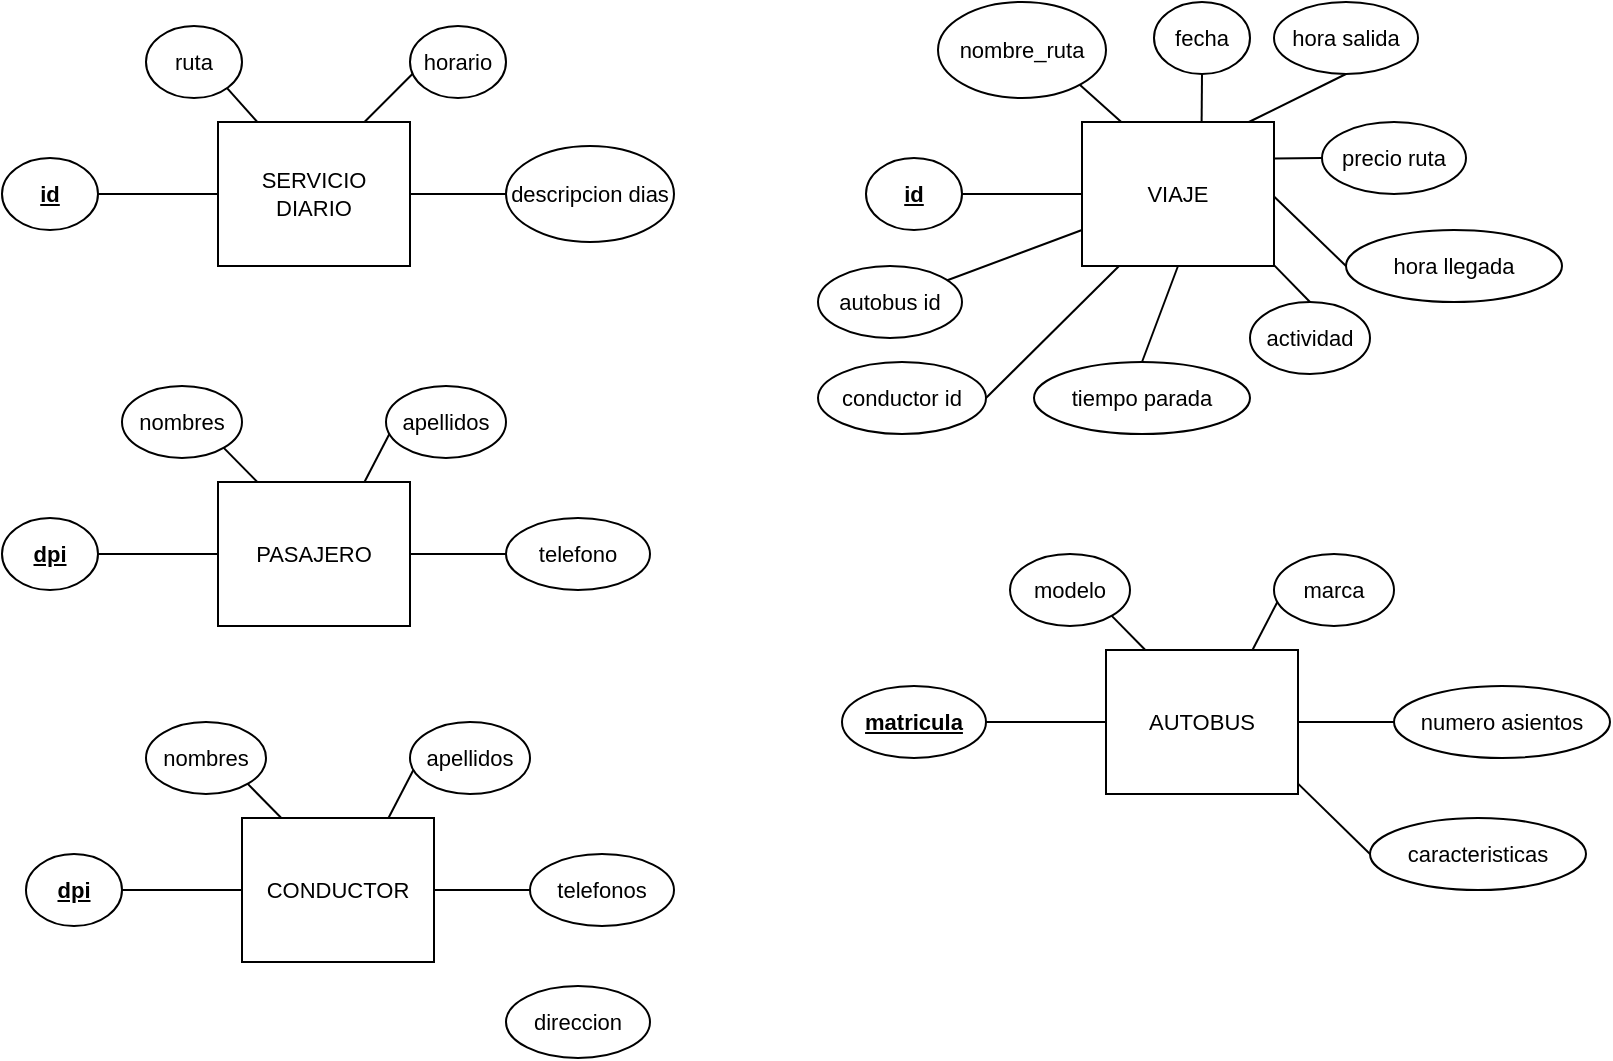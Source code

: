 <mxfile version="13.6.1" type="github"><diagram id="iN9wwvo-WG9wySaBYHC-" name="Page-1"><mxGraphModel dx="868" dy="437" grid="1" gridSize="10" guides="1" tooltips="1" connect="1" arrows="1" fold="1" page="1" pageScale="1" pageWidth="850" pageHeight="1100" math="0" shadow="0"><root><mxCell id="0"/><mxCell id="1" parent="0"/><UserObject label="SERVICIO DIARIO" lucidchartObjectId="_yzkTd_~d1y4" id="O4cB20x8K_z-3qVqQO05-1"><mxCell style="html=1;whiteSpace=wrap;;fontSize=11;fontColor=#000000;align=center;spacing=3;strokeOpacity=100;fillOpacity=100;fillColor=#ffffff;" vertex="1" zOrder="1" parent="1"><mxGeometry x="180" y="108" width="96" height="72" as="geometry"/></mxCell></UserObject><UserObject label="id" lucidchartObjectId="AzzkaiRph.cE" id="O4cB20x8K_z-3qVqQO05-2"><mxCell style="html=1;whiteSpace=wrap;ellipse;fontSize=11;fontColor=#000000;fontStyle=5;align=center;spacing=3;strokeOpacity=100;fillOpacity=100;fillColor=#ffffff;" vertex="1" zOrder="2" parent="1"><mxGeometry x="72" y="126" width="48" height="36" as="geometry"/></mxCell></UserObject><UserObject label="" lucidchartObjectId="LAzk-5qTxtVx" id="O4cB20x8K_z-3qVqQO05-3"><mxCell style="html=1;jettySize=18;fontSize=11;strokeOpacity=100;rounded=0;startArrow=none;;endArrow=none;;exitX=1.013;exitY=0.5;exitPerimeter=1;entryX=-0.006;entryY=0.5;entryPerimeter=1;" edge="1" parent="1" source="O4cB20x8K_z-3qVqQO05-2" target="O4cB20x8K_z-3qVqQO05-1"><mxGeometry width="100" height="100" relative="1" as="geometry"><Array as="points"/></mxGeometry></mxCell></UserObject><UserObject label="ruta" lucidchartObjectId="sBzk39N2x8d2" id="O4cB20x8K_z-3qVqQO05-4"><mxCell style="html=1;whiteSpace=wrap;ellipse;fontSize=11;fontColor=#000000;align=center;spacing=3;strokeOpacity=100;fillOpacity=100;fillColor=#ffffff;" vertex="1" zOrder="4" parent="1"><mxGeometry x="144" y="60" width="48" height="36" as="geometry"/></mxCell></UserObject><UserObject label="horario" lucidchartObjectId="MBzkLakTdcYQ" id="O4cB20x8K_z-3qVqQO05-5"><mxCell style="html=1;whiteSpace=wrap;ellipse;fontSize=11;fontColor=#000000;align=center;spacing=3;strokeOpacity=100;fillOpacity=100;fillColor=#ffffff;" vertex="1" zOrder="5" parent="1"><mxGeometry x="276" y="60" width="48" height="36" as="geometry"/></mxCell></UserObject><UserObject label="descripcion dias" lucidchartObjectId="MBzkOhDAbWvT" id="O4cB20x8K_z-3qVqQO05-6"><mxCell style="html=1;whiteSpace=wrap;ellipse;fontSize=11;fontColor=#000000;align=center;spacing=3;strokeOpacity=100;fillOpacity=100;fillColor=#ffffff;" vertex="1" zOrder="6" parent="1"><mxGeometry x="324" y="120" width="84" height="48" as="geometry"/></mxCell></UserObject><UserObject label="" lucidchartObjectId="gDzkcuX1tvX_" id="O4cB20x8K_z-3qVqQO05-7"><mxCell style="html=1;jettySize=18;fontSize=11;strokeOpacity=100;rounded=0;startArrow=none;;endArrow=none;;exitX=-0.007;exitY=0.5;exitPerimeter=1;entryX=1.006;entryY=0.5;entryPerimeter=1;" edge="1" parent="1" source="O4cB20x8K_z-3qVqQO05-6" target="O4cB20x8K_z-3qVqQO05-1"><mxGeometry width="100" height="100" relative="1" as="geometry"><Array as="points"/></mxGeometry></mxCell></UserObject><UserObject label="" lucidchartObjectId="ODzkPrhKBSka" id="O4cB20x8K_z-3qVqQO05-8"><mxCell style="html=1;jettySize=18;fontSize=11;strokeOpacity=100;rounded=0;startArrow=none;;endArrow=none;;exitX=0.852;exitY=0.874;exitPerimeter=1;entryX=0.2;entryY=-0.008;entryPerimeter=1;" edge="1" parent="1" source="O4cB20x8K_z-3qVqQO05-4" target="O4cB20x8K_z-3qVqQO05-1"><mxGeometry width="100" height="100" relative="1" as="geometry"><Array as="points"/></mxGeometry></mxCell></UserObject><UserObject label="" lucidchartObjectId="xFzkfUAQqeAK" id="O4cB20x8K_z-3qVqQO05-9"><mxCell style="html=1;jettySize=18;fontSize=11;strokeOpacity=100;rounded=0;startArrow=none;;endArrow=none;;exitX=0.767;exitY=-0.008;exitPerimeter=1;entryX=0.017;entryY=0.672;entryPerimeter=1;" edge="1" parent="1" source="O4cB20x8K_z-3qVqQO05-1" target="O4cB20x8K_z-3qVqQO05-5"><mxGeometry width="100" height="100" relative="1" as="geometry"><Array as="points"/></mxGeometry></mxCell></UserObject><UserObject label="VIAJE" lucidchartObjectId="UFzkvfd.UVmC" id="O4cB20x8K_z-3qVqQO05-10"><mxCell style="html=1;whiteSpace=wrap;;fontSize=11;fontColor=#000000;align=center;spacing=3;strokeOpacity=100;fillOpacity=100;fillColor=#ffffff;" vertex="1" zOrder="11" parent="1"><mxGeometry x="612" y="108" width="96" height="72" as="geometry"/></mxCell></UserObject><UserObject label="id" lucidchartObjectId="UFzkQxY5z4_Q" id="O4cB20x8K_z-3qVqQO05-11"><mxCell style="html=1;whiteSpace=wrap;ellipse;fontSize=11;fontColor=#000000;fontStyle=5;align=center;spacing=3;strokeOpacity=100;fillOpacity=100;fillColor=#ffffff;" vertex="1" zOrder="12" parent="1"><mxGeometry x="504" y="126" width="48" height="36" as="geometry"/></mxCell></UserObject><UserObject label="" lucidchartObjectId="VFzk-vXjw~8A" id="O4cB20x8K_z-3qVqQO05-12"><mxCell style="html=1;jettySize=18;fontSize=11;strokeOpacity=100;rounded=0;startArrow=none;;endArrow=none;;exitX=1.013;exitY=0.5;exitPerimeter=1;entryX=-0.006;entryY=0.5;entryPerimeter=1;" edge="1" parent="1" source="O4cB20x8K_z-3qVqQO05-11" target="O4cB20x8K_z-3qVqQO05-10"><mxGeometry width="100" height="100" relative="1" as="geometry"><Array as="points"/></mxGeometry></mxCell></UserObject><UserObject label="nombre_ruta" lucidchartObjectId="UFzkSvGTG4X7" id="O4cB20x8K_z-3qVqQO05-13"><mxCell style="html=1;whiteSpace=wrap;ellipse;fontSize=11;fontColor=#000000;align=center;spacing=3;strokeOpacity=100;fillOpacity=100;fillColor=#ffffff;" vertex="1" zOrder="14" parent="1"><mxGeometry x="540" y="48" width="84" height="48" as="geometry"/></mxCell></UserObject><UserObject label="fecha" lucidchartObjectId="UFzkC_U3uiKj" id="O4cB20x8K_z-3qVqQO05-14"><mxCell style="html=1;whiteSpace=wrap;ellipse;fontSize=11;fontColor=#000000;align=center;spacing=3;strokeOpacity=100;fillOpacity=100;fillColor=#ffffff;" vertex="1" zOrder="15" parent="1"><mxGeometry x="648" y="48" width="48" height="36" as="geometry"/></mxCell></UserObject><UserObject label="" lucidchartObjectId="VFzkf8d8AGaW" id="O4cB20x8K_z-3qVqQO05-15"><mxCell style="html=1;jettySize=18;fontSize=11;strokeOpacity=100;rounded=0;startArrow=none;;endArrow=none;;exitX=0.85;exitY=0.872;exitPerimeter=1;entryX=0.2;entryY=-0.008;entryPerimeter=1;" edge="1" parent="1" source="O4cB20x8K_z-3qVqQO05-13" target="O4cB20x8K_z-3qVqQO05-10"><mxGeometry width="100" height="100" relative="1" as="geometry"><Array as="points"/></mxGeometry></mxCell></UserObject><UserObject label="hora salida" lucidchartObjectId="wGzk_H4NCf_M" id="O4cB20x8K_z-3qVqQO05-16"><mxCell style="html=1;whiteSpace=wrap;ellipse;fontSize=11;fontColor=#000000;align=center;spacing=3;strokeOpacity=100;fillOpacity=100;fillColor=#ffffff;" vertex="1" zOrder="21" parent="1"><mxGeometry x="708" y="48" width="72" height="36" as="geometry"/></mxCell></UserObject><UserObject label="precio ruta" lucidchartObjectId="TGzkmhby-UB4" id="O4cB20x8K_z-3qVqQO05-17"><mxCell style="html=1;whiteSpace=wrap;ellipse;fontSize=11;fontColor=#000000;align=center;spacing=3;strokeOpacity=100;fillOpacity=100;fillColor=#ffffff;" vertex="1" zOrder="22" parent="1"><mxGeometry x="732" y="108" width="72" height="36" as="geometry"/></mxCell></UserObject><UserObject label="hora llegada" lucidchartObjectId="3GzkHfVjYjSt" id="O4cB20x8K_z-3qVqQO05-18"><mxCell style="html=1;whiteSpace=wrap;ellipse;fontSize=11;fontColor=#000000;align=center;spacing=3;strokeOpacity=100;fillOpacity=100;fillColor=#ffffff;" vertex="1" zOrder="23" parent="1"><mxGeometry x="744" y="162" width="108" height="36" as="geometry"/></mxCell></UserObject><UserObject label="actividad" lucidchartObjectId="sHzkswlBIf-Q" id="O4cB20x8K_z-3qVqQO05-19"><mxCell style="html=1;whiteSpace=wrap;ellipse;fontSize=11;fontColor=#000000;align=center;spacing=3;strokeOpacity=100;fillOpacity=100;fillColor=#ffffff;" vertex="1" zOrder="24" parent="1"><mxGeometry x="696" y="198" width="60" height="36" as="geometry"/></mxCell></UserObject><UserObject label="tiempo parada" lucidchartObjectId="JHzkJMiq9zv_" id="O4cB20x8K_z-3qVqQO05-20"><mxCell style="html=1;whiteSpace=wrap;ellipse;fontSize=11;fontColor=#000000;align=center;spacing=3;strokeOpacity=100;fillOpacity=100;fillColor=#ffffff;" vertex="1" zOrder="25" parent="1"><mxGeometry x="588" y="228" width="108" height="36" as="geometry"/></mxCell></UserObject><UserObject label="autobus id" lucidchartObjectId="ZHzkqiDBoRdL" id="O4cB20x8K_z-3qVqQO05-21"><mxCell style="html=1;whiteSpace=wrap;ellipse;fontSize=11;fontColor=#000000;align=center;spacing=3;strokeOpacity=100;fillOpacity=100;fillColor=#ffffff;" vertex="1" zOrder="26" parent="1"><mxGeometry x="480" y="180" width="72" height="36" as="geometry"/></mxCell></UserObject><UserObject label="conductor id" lucidchartObjectId="eIzkELMm6BOn" id="O4cB20x8K_z-3qVqQO05-22"><mxCell style="html=1;whiteSpace=wrap;ellipse;fontSize=11;fontColor=#000000;align=center;spacing=3;strokeOpacity=100;fillOpacity=100;fillColor=#ffffff;" vertex="1" zOrder="27" parent="1"><mxGeometry x="480" y="228" width="84" height="36" as="geometry"/></mxCell></UserObject><UserObject label="" lucidchartObjectId="CIzk~._G7CCU" id="O4cB20x8K_z-3qVqQO05-23"><mxCell style="html=1;jettySize=18;fontSize=11;strokeOpacity=100;rounded=0;startArrow=none;;endArrow=none;;exitX=0.5;exitY=1.017;exitPerimeter=1;entryX=0.625;entryY=-0.008;entryPerimeter=1;" edge="1" parent="1" source="O4cB20x8K_z-3qVqQO05-14" target="O4cB20x8K_z-3qVqQO05-10"><mxGeometry width="100" height="100" relative="1" as="geometry"><Array as="points"/></mxGeometry></mxCell></UserObject><UserObject label="" lucidchartObjectId="FIzkDJgRjgcy" id="O4cB20x8K_z-3qVqQO05-24"><mxCell style="html=1;jettySize=18;fontSize=11;strokeOpacity=100;rounded=0;startArrow=none;;endArrow=none;;exitX=0.5;exitY=1.017;exitPerimeter=1;entryX=0.875;entryY=-0.008;entryPerimeter=1;" edge="1" parent="1" source="O4cB20x8K_z-3qVqQO05-16" target="O4cB20x8K_z-3qVqQO05-10"><mxGeometry width="100" height="100" relative="1" as="geometry"><Array as="points"/></mxGeometry></mxCell></UserObject><UserObject label="" lucidchartObjectId="IIzkSFrBnK7W" id="O4cB20x8K_z-3qVqQO05-25"><mxCell style="html=1;jettySize=18;fontSize=11;strokeOpacity=100;rounded=0;startArrow=none;;endArrow=none;;exitX=-0.008;exitY=0.5;exitPerimeter=1;entryX=1.006;entryY=0.25;entryPerimeter=1;" edge="1" parent="1" source="O4cB20x8K_z-3qVqQO05-17" target="O4cB20x8K_z-3qVqQO05-10"><mxGeometry width="100" height="100" relative="1" as="geometry"><Array as="points"/></mxGeometry></mxCell></UserObject><UserObject label="" lucidchartObjectId="MIzkb5Fzfves" id="O4cB20x8K_z-3qVqQO05-26"><mxCell style="html=1;jettySize=18;fontSize=11;strokeOpacity=100;rounded=0;startArrow=none;;endArrow=none;;exitX=-0.006;exitY=0.5;exitPerimeter=1;entryX=1.006;entryY=0.517;entryPerimeter=1;" edge="1" parent="1" source="O4cB20x8K_z-3qVqQO05-18" target="O4cB20x8K_z-3qVqQO05-10"><mxGeometry width="100" height="100" relative="1" as="geometry"><Array as="points"/></mxGeometry></mxCell></UserObject><UserObject label="" lucidchartObjectId="PIzkSkD6GwpT" id="O4cB20x8K_z-3qVqQO05-27"><mxCell style="html=1;jettySize=18;fontSize=11;strokeOpacity=100;rounded=0;startArrow=none;;endArrow=none;;exitX=0.5;exitY=-0.017;exitPerimeter=1;entryX=1.006;entryY=1.0;entryPerimeter=1;" edge="1" parent="1" source="O4cB20x8K_z-3qVqQO05-19" target="O4cB20x8K_z-3qVqQO05-10"><mxGeometry width="100" height="100" relative="1" as="geometry"><Array as="points"/></mxGeometry></mxCell></UserObject><UserObject label="" lucidchartObjectId="VIzkkP7qPXZg" id="O4cB20x8K_z-3qVqQO05-28"><mxCell style="html=1;jettySize=18;fontSize=11;strokeOpacity=100;rounded=0;startArrow=none;;endArrow=none;;exitX=0.5;exitY=-0.017;exitPerimeter=1;entryX=0.5;entryY=1.008;entryPerimeter=1;" edge="1" parent="1" source="O4cB20x8K_z-3qVqQO05-20" target="O4cB20x8K_z-3qVqQO05-10"><mxGeometry width="100" height="100" relative="1" as="geometry"><Array as="points"/></mxGeometry></mxCell></UserObject><UserObject label="" lucidchartObjectId="3IzkK7BMhA8H" id="O4cB20x8K_z-3qVqQO05-29"><mxCell style="html=1;jettySize=18;fontSize=11;strokeOpacity=100;rounded=0;startArrow=none;;endArrow=none;;exitX=1.007;exitY=0.5;exitPerimeter=1;entryX=0.188;entryY=1.008;entryPerimeter=1;" edge="1" parent="1" source="O4cB20x8K_z-3qVqQO05-22" target="O4cB20x8K_z-3qVqQO05-10"><mxGeometry width="100" height="100" relative="1" as="geometry"><Array as="points"/></mxGeometry></mxCell></UserObject><UserObject label="" lucidchartObjectId="6Izkz4UYsxja" id="O4cB20x8K_z-3qVqQO05-30"><mxCell style="html=1;jettySize=18;fontSize=11;strokeOpacity=100;rounded=0;startArrow=none;;endArrow=none;;exitX=0.909;exitY=0.193;exitPerimeter=1;entryX=-0.006;entryY=0.753;entryPerimeter=1;" edge="1" parent="1" source="O4cB20x8K_z-3qVqQO05-21" target="O4cB20x8K_z-3qVqQO05-10"><mxGeometry width="100" height="100" relative="1" as="geometry"><Array as="points"/></mxGeometry></mxCell></UserObject><UserObject label="PASAJERO" lucidchartObjectId="FKzkHTH0jEy." id="O4cB20x8K_z-3qVqQO05-31"><mxCell style="html=1;whiteSpace=wrap;;fontSize=11;fontColor=#000000;align=center;spacing=3;strokeOpacity=100;fillOpacity=100;fillColor=#ffffff;" vertex="1" zOrder="36" parent="1"><mxGeometry x="180" y="288" width="96" height="72" as="geometry"/></mxCell></UserObject><UserObject label="dpi" lucidchartObjectId="FKzkfav_8JSu" id="O4cB20x8K_z-3qVqQO05-32"><mxCell style="html=1;whiteSpace=wrap;ellipse;fontSize=11;fontColor=#000000;fontStyle=5;align=center;spacing=3;strokeOpacity=100;fillOpacity=100;fillColor=#ffffff;" vertex="1" zOrder="37" parent="1"><mxGeometry x="72" y="306" width="48" height="36" as="geometry"/></mxCell></UserObject><UserObject label="" lucidchartObjectId="FKzkQK4koNjU" id="O4cB20x8K_z-3qVqQO05-33"><mxCell style="html=1;jettySize=18;fontSize=11;strokeOpacity=100;rounded=0;startArrow=none;;endArrow=none;;exitX=1.013;exitY=0.5;exitPerimeter=1;entryX=-0.006;entryY=0.5;entryPerimeter=1;" edge="1" parent="1" source="O4cB20x8K_z-3qVqQO05-32" target="O4cB20x8K_z-3qVqQO05-31"><mxGeometry width="100" height="100" relative="1" as="geometry"><Array as="points"/></mxGeometry></mxCell></UserObject><UserObject label="nombres" lucidchartObjectId="FKzkQDgZaTGQ" id="O4cB20x8K_z-3qVqQO05-34"><mxCell style="html=1;whiteSpace=wrap;ellipse;fontSize=11;fontColor=#000000;align=center;spacing=3;strokeOpacity=100;fillOpacity=100;fillColor=#ffffff;" vertex="1" zOrder="39" parent="1"><mxGeometry x="132" y="240" width="60" height="36" as="geometry"/></mxCell></UserObject><UserObject label="apellidos" lucidchartObjectId="FKzkZ1_VfDvD" id="O4cB20x8K_z-3qVqQO05-35"><mxCell style="html=1;whiteSpace=wrap;ellipse;fontSize=11;fontColor=#000000;align=center;spacing=3;strokeOpacity=100;fillOpacity=100;fillColor=#ffffff;" vertex="1" zOrder="40" parent="1"><mxGeometry x="264" y="240" width="60" height="36" as="geometry"/></mxCell></UserObject><UserObject label="telefono" lucidchartObjectId="FKzkbf38RxcQ" id="O4cB20x8K_z-3qVqQO05-36"><mxCell style="html=1;whiteSpace=wrap;ellipse;fontSize=11;fontColor=#000000;align=center;spacing=3;strokeOpacity=100;fillOpacity=100;fillColor=#ffffff;" vertex="1" zOrder="41" parent="1"><mxGeometry x="324" y="306" width="72" height="36" as="geometry"/></mxCell></UserObject><UserObject label="" lucidchartObjectId="FKzkalb0xvS_" id="O4cB20x8K_z-3qVqQO05-37"><mxCell style="html=1;jettySize=18;fontSize=11;strokeOpacity=100;rounded=0;startArrow=none;;endArrow=none;;exitX=-0.008;exitY=0.5;exitPerimeter=1;entryX=1.006;entryY=0.5;entryPerimeter=1;" edge="1" parent="1" source="O4cB20x8K_z-3qVqQO05-36" target="O4cB20x8K_z-3qVqQO05-31"><mxGeometry width="100" height="100" relative="1" as="geometry"><Array as="points"/></mxGeometry></mxCell></UserObject><UserObject label="" lucidchartObjectId="FKzkyJ5a77x_" id="O4cB20x8K_z-3qVqQO05-38"><mxCell style="html=1;jettySize=18;fontSize=11;strokeOpacity=100;rounded=0;startArrow=none;;endArrow=none;;exitX=0.852;exitY=0.874;exitPerimeter=1;entryX=0.2;entryY=-0.008;entryPerimeter=1;" edge="1" parent="1" source="O4cB20x8K_z-3qVqQO05-34" target="O4cB20x8K_z-3qVqQO05-31"><mxGeometry width="100" height="100" relative="1" as="geometry"><Array as="points"/></mxGeometry></mxCell></UserObject><UserObject label="" lucidchartObjectId="FKzk4uqOly~d" id="O4cB20x8K_z-3qVqQO05-39"><mxCell style="html=1;jettySize=18;fontSize=11;strokeOpacity=100;rounded=0;startArrow=none;;endArrow=none;;exitX=0.767;exitY=-0.008;exitPerimeter=1;entryX=0.019;entryY=0.671;entryPerimeter=1;" edge="1" parent="1" source="O4cB20x8K_z-3qVqQO05-31" target="O4cB20x8K_z-3qVqQO05-35"><mxGeometry width="100" height="100" relative="1" as="geometry"><Array as="points"/></mxGeometry></mxCell></UserObject><UserObject label="AUTOBUS" lucidchartObjectId="lMzkfrd_AZ25" id="O4cB20x8K_z-3qVqQO05-40"><mxCell style="html=1;whiteSpace=wrap;;fontSize=11;fontColor=#000000;align=center;spacing=3;strokeOpacity=100;fillOpacity=100;fillColor=#ffffff;" vertex="1" zOrder="46" parent="1"><mxGeometry x="624" y="372" width="96" height="72" as="geometry"/></mxCell></UserObject><UserObject label="matricula" lucidchartObjectId="lMzkUdIT7icq" id="O4cB20x8K_z-3qVqQO05-41"><mxCell style="html=1;whiteSpace=wrap;ellipse;fontSize=11;fontColor=#000000;fontStyle=5;align=center;spacing=3;strokeOpacity=100;fillOpacity=100;fillColor=#ffffff;" vertex="1" zOrder="47" parent="1"><mxGeometry x="492" y="390" width="72" height="36" as="geometry"/></mxCell></UserObject><UserObject label="" lucidchartObjectId="lMzksgyZC14A" id="O4cB20x8K_z-3qVqQO05-42"><mxCell style="html=1;jettySize=18;fontSize=11;strokeOpacity=100;rounded=0;startArrow=none;;endArrow=none;;exitX=1.008;exitY=0.5;exitPerimeter=1;entryX=-0.006;entryY=0.5;entryPerimeter=1;" edge="1" parent="1" source="O4cB20x8K_z-3qVqQO05-41" target="O4cB20x8K_z-3qVqQO05-40"><mxGeometry width="100" height="100" relative="1" as="geometry"><Array as="points"/></mxGeometry></mxCell></UserObject><UserObject label="modelo" lucidchartObjectId="lMzk7qxXncaI" id="O4cB20x8K_z-3qVqQO05-43"><mxCell style="html=1;whiteSpace=wrap;ellipse;fontSize=11;fontColor=#000000;align=center;spacing=3;strokeOpacity=100;fillOpacity=100;fillColor=#ffffff;" vertex="1" zOrder="49" parent="1"><mxGeometry x="576" y="324" width="60" height="36" as="geometry"/></mxCell></UserObject><UserObject label="marca" lucidchartObjectId="lMzk~4dbl1Oi" id="O4cB20x8K_z-3qVqQO05-44"><mxCell style="html=1;whiteSpace=wrap;ellipse;fontSize=11;fontColor=#000000;align=center;spacing=3;strokeOpacity=100;fillOpacity=100;fillColor=#ffffff;" vertex="1" zOrder="50" parent="1"><mxGeometry x="708" y="324" width="60" height="36" as="geometry"/></mxCell></UserObject><UserObject label="numero asientos" lucidchartObjectId="lMzk.0J4B4KD" id="O4cB20x8K_z-3qVqQO05-45"><mxCell style="html=1;whiteSpace=wrap;ellipse;fontSize=11;fontColor=#000000;align=center;spacing=3;strokeOpacity=100;fillOpacity=100;fillColor=#ffffff;" vertex="1" zOrder="51" parent="1"><mxGeometry x="768" y="390" width="108" height="36" as="geometry"/></mxCell></UserObject><UserObject label="" lucidchartObjectId="lMzkh29agF._" id="O4cB20x8K_z-3qVqQO05-46"><mxCell style="html=1;jettySize=18;fontSize=11;strokeOpacity=100;rounded=0;startArrow=none;;endArrow=none;;exitX=-0.006;exitY=0.5;exitPerimeter=1;entryX=1.006;entryY=0.5;entryPerimeter=1;" edge="1" parent="1" source="O4cB20x8K_z-3qVqQO05-45" target="O4cB20x8K_z-3qVqQO05-40"><mxGeometry width="100" height="100" relative="1" as="geometry"><Array as="points"/></mxGeometry></mxCell></UserObject><UserObject label="" lucidchartObjectId="lMzk6GhG3yxj" id="O4cB20x8K_z-3qVqQO05-47"><mxCell style="html=1;jettySize=18;fontSize=11;strokeOpacity=100;rounded=0;startArrow=none;;endArrow=none;;exitX=0.852;exitY=0.874;exitPerimeter=1;entryX=0.2;entryY=-0.008;entryPerimeter=1;" edge="1" parent="1" source="O4cB20x8K_z-3qVqQO05-43" target="O4cB20x8K_z-3qVqQO05-40"><mxGeometry width="100" height="100" relative="1" as="geometry"><Array as="points"/></mxGeometry></mxCell></UserObject><UserObject label="" lucidchartObjectId="lMzk-NiUACCa" id="O4cB20x8K_z-3qVqQO05-48"><mxCell style="html=1;jettySize=18;fontSize=11;strokeOpacity=100;rounded=0;startArrow=none;;endArrow=none;;exitX=0.767;exitY=-0.008;exitPerimeter=1;entryX=0.019;entryY=0.671;entryPerimeter=1;" edge="1" parent="1" source="O4cB20x8K_z-3qVqQO05-40" target="O4cB20x8K_z-3qVqQO05-44"><mxGeometry width="100" height="100" relative="1" as="geometry"><Array as="points"/></mxGeometry></mxCell></UserObject><UserObject label="caracteristicas" lucidchartObjectId="jNzkGcAzL-E_" id="O4cB20x8K_z-3qVqQO05-49"><mxCell style="html=1;whiteSpace=wrap;ellipse;fontSize=11;fontColor=#000000;align=center;spacing=3;strokeOpacity=100;fillOpacity=100;fillColor=#ffffff;" vertex="1" zOrder="56" parent="1"><mxGeometry x="756" y="456" width="108" height="36" as="geometry"/></mxCell></UserObject><UserObject label="" lucidchartObjectId="xNzk3yNo9dhp" id="O4cB20x8K_z-3qVqQO05-50"><mxCell style="html=1;jettySize=18;fontSize=11;strokeOpacity=100;rounded=0;startArrow=none;;endArrow=none;;exitX=-0.006;exitY=0.5;exitPerimeter=1;entryX=1.006;entryY=0.933;entryPerimeter=1;" edge="1" parent="1" source="O4cB20x8K_z-3qVqQO05-49" target="O4cB20x8K_z-3qVqQO05-40"><mxGeometry width="100" height="100" relative="1" as="geometry"><Array as="points"/></mxGeometry></mxCell></UserObject><UserObject label="CONDUCTOR" lucidchartObjectId="GNzkDLrLxWqc" id="O4cB20x8K_z-3qVqQO05-51"><mxCell style="html=1;whiteSpace=wrap;;fontSize=11;fontColor=#000000;align=center;spacing=3;strokeOpacity=100;fillOpacity=100;fillColor=#ffffff;" vertex="1" zOrder="58" parent="1"><mxGeometry x="192" y="456" width="96" height="72" as="geometry"/></mxCell></UserObject><UserObject label="dpi" lucidchartObjectId="GNzk4bS1s5Um" id="O4cB20x8K_z-3qVqQO05-52"><mxCell style="html=1;whiteSpace=wrap;ellipse;fontSize=11;fontColor=#000000;fontStyle=5;align=center;spacing=3;strokeOpacity=100;fillOpacity=100;fillColor=#ffffff;" vertex="1" zOrder="59" parent="1"><mxGeometry x="84" y="474" width="48" height="36" as="geometry"/></mxCell></UserObject><UserObject label="" lucidchartObjectId="GNzkYl7i1SGe" id="O4cB20x8K_z-3qVqQO05-53"><mxCell style="html=1;jettySize=18;fontSize=11;strokeOpacity=100;rounded=0;startArrow=none;;endArrow=none;;exitX=1.013;exitY=0.5;exitPerimeter=1;entryX=-0.006;entryY=0.5;entryPerimeter=1;" edge="1" parent="1" source="O4cB20x8K_z-3qVqQO05-52" target="O4cB20x8K_z-3qVqQO05-51"><mxGeometry width="100" height="100" relative="1" as="geometry"><Array as="points"/></mxGeometry></mxCell></UserObject><UserObject label="nombres" lucidchartObjectId="GNzk0X6sN3IQ" id="O4cB20x8K_z-3qVqQO05-54"><mxCell style="html=1;whiteSpace=wrap;ellipse;fontSize=11;fontColor=#000000;align=center;spacing=3;strokeOpacity=100;fillOpacity=100;fillColor=#ffffff;" vertex="1" zOrder="61" parent="1"><mxGeometry x="144" y="408" width="60" height="36" as="geometry"/></mxCell></UserObject><UserObject label="apellidos" lucidchartObjectId="GNzkuSj5s1aL" id="O4cB20x8K_z-3qVqQO05-55"><mxCell style="html=1;whiteSpace=wrap;ellipse;fontSize=11;fontColor=#000000;align=center;spacing=3;strokeOpacity=100;fillOpacity=100;fillColor=#ffffff;" vertex="1" zOrder="62" parent="1"><mxGeometry x="276" y="408" width="60" height="36" as="geometry"/></mxCell></UserObject><UserObject label="telefonos" lucidchartObjectId="GNzks3GDSuoP" id="O4cB20x8K_z-3qVqQO05-56"><mxCell style="html=1;whiteSpace=wrap;ellipse;fontSize=11;fontColor=#000000;align=center;spacing=3;strokeOpacity=100;fillOpacity=100;fillColor=#ffffff;" vertex="1" zOrder="63" parent="1"><mxGeometry x="336" y="474" width="72" height="36" as="geometry"/></mxCell></UserObject><UserObject label="" lucidchartObjectId="GNzk9uFoVa4I" id="O4cB20x8K_z-3qVqQO05-57"><mxCell style="html=1;jettySize=18;fontSize=11;strokeOpacity=100;rounded=0;startArrow=none;;endArrow=none;;exitX=-0.008;exitY=0.5;exitPerimeter=1;entryX=1.006;entryY=0.5;entryPerimeter=1;" edge="1" parent="1" source="O4cB20x8K_z-3qVqQO05-56" target="O4cB20x8K_z-3qVqQO05-51"><mxGeometry width="100" height="100" relative="1" as="geometry"><Array as="points"/></mxGeometry></mxCell></UserObject><UserObject label="" lucidchartObjectId="GNzkZUKJ-eEr" id="O4cB20x8K_z-3qVqQO05-58"><mxCell style="html=1;jettySize=18;fontSize=11;strokeOpacity=100;rounded=0;startArrow=none;;endArrow=none;;exitX=0.852;exitY=0.874;exitPerimeter=1;entryX=0.2;entryY=-0.008;entryPerimeter=1;" edge="1" parent="1" source="O4cB20x8K_z-3qVqQO05-54" target="O4cB20x8K_z-3qVqQO05-51"><mxGeometry width="100" height="100" relative="1" as="geometry"><Array as="points"/></mxGeometry></mxCell></UserObject><UserObject label="" lucidchartObjectId="GNzkn5kGGwDw" id="O4cB20x8K_z-3qVqQO05-59"><mxCell style="html=1;jettySize=18;fontSize=11;strokeOpacity=100;rounded=0;startArrow=none;;endArrow=none;;exitX=0.767;exitY=-0.008;exitPerimeter=1;entryX=0.019;entryY=0.671;entryPerimeter=1;" edge="1" parent="1" source="O4cB20x8K_z-3qVqQO05-51" target="O4cB20x8K_z-3qVqQO05-55"><mxGeometry width="100" height="100" relative="1" as="geometry"><Array as="points"/></mxGeometry></mxCell></UserObject><UserObject label="direccion" lucidchartObjectId="5Nzk2PcwZJVC" id="O4cB20x8K_z-3qVqQO05-60"><mxCell style="html=1;whiteSpace=wrap;ellipse;fontSize=11;fontColor=#000000;align=center;spacing=3;strokeOpacity=100;fillOpacity=100;fillColor=#ffffff;" vertex="1" zOrder="68" parent="1"><mxGeometry x="324" y="540" width="72" height="36" as="geometry"/></mxCell></UserObject></root></mxGraphModel></diagram></mxfile>